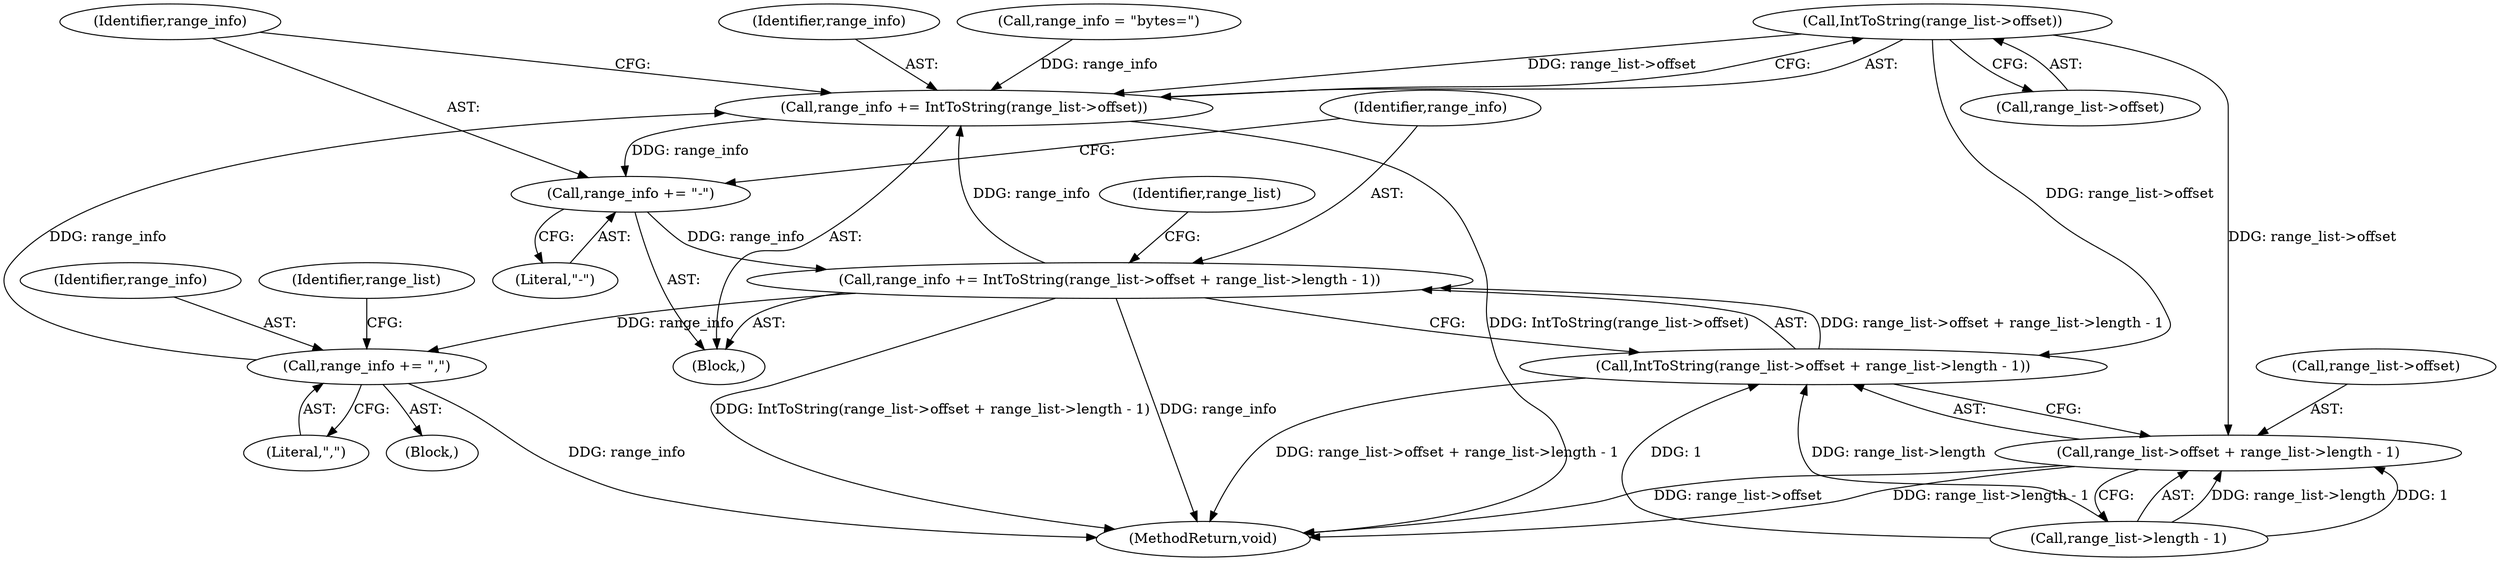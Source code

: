 digraph "0_Chrome_ea3d1d84be3d6f97bf50e76511c9e26af6895533_31@pointer" {
"1000113" [label="(Call,IntToString(range_list->offset))"];
"1000111" [label="(Call,range_info += IntToString(range_list->offset))"];
"1000117" [label="(Call,range_info += \"-\")"];
"1000120" [label="(Call,range_info += IntToString(range_list->offset + range_list->length - 1))"];
"1000140" [label="(Call,range_info += \",\")"];
"1000122" [label="(Call,IntToString(range_list->offset + range_list->length - 1))"];
"1000123" [label="(Call,range_list->offset + range_list->length - 1)"];
"1000109" [label="(Identifier,range_list)"];
"1000120" [label="(Call,range_info += IntToString(range_list->offset + range_list->length - 1))"];
"1000142" [label="(Literal,\",\")"];
"1000127" [label="(Call,range_list->length - 1)"];
"1000191" [label="(MethodReturn,void)"];
"1000123" [label="(Call,range_list->offset + range_list->length - 1)"];
"1000105" [label="(Call,range_info = \"bytes=\")"];
"1000111" [label="(Call,range_info += IntToString(range_list->offset))"];
"1000133" [label="(Identifier,range_list)"];
"1000139" [label="(Block,)"];
"1000112" [label="(Identifier,range_info)"];
"1000119" [label="(Literal,\"-\")"];
"1000124" [label="(Call,range_list->offset)"];
"1000110" [label="(Block,)"];
"1000113" [label="(Call,IntToString(range_list->offset))"];
"1000117" [label="(Call,range_info += \"-\")"];
"1000122" [label="(Call,IntToString(range_list->offset + range_list->length - 1))"];
"1000140" [label="(Call,range_info += \",\")"];
"1000121" [label="(Identifier,range_info)"];
"1000141" [label="(Identifier,range_info)"];
"1000114" [label="(Call,range_list->offset)"];
"1000118" [label="(Identifier,range_info)"];
"1000113" -> "1000111"  [label="AST: "];
"1000113" -> "1000114"  [label="CFG: "];
"1000114" -> "1000113"  [label="AST: "];
"1000111" -> "1000113"  [label="CFG: "];
"1000113" -> "1000111"  [label="DDG: range_list->offset"];
"1000113" -> "1000122"  [label="DDG: range_list->offset"];
"1000113" -> "1000123"  [label="DDG: range_list->offset"];
"1000111" -> "1000110"  [label="AST: "];
"1000112" -> "1000111"  [label="AST: "];
"1000118" -> "1000111"  [label="CFG: "];
"1000111" -> "1000191"  [label="DDG: IntToString(range_list->offset)"];
"1000140" -> "1000111"  [label="DDG: range_info"];
"1000120" -> "1000111"  [label="DDG: range_info"];
"1000105" -> "1000111"  [label="DDG: range_info"];
"1000111" -> "1000117"  [label="DDG: range_info"];
"1000117" -> "1000110"  [label="AST: "];
"1000117" -> "1000119"  [label="CFG: "];
"1000118" -> "1000117"  [label="AST: "];
"1000119" -> "1000117"  [label="AST: "];
"1000121" -> "1000117"  [label="CFG: "];
"1000117" -> "1000120"  [label="DDG: range_info"];
"1000120" -> "1000110"  [label="AST: "];
"1000120" -> "1000122"  [label="CFG: "];
"1000121" -> "1000120"  [label="AST: "];
"1000122" -> "1000120"  [label="AST: "];
"1000133" -> "1000120"  [label="CFG: "];
"1000120" -> "1000191"  [label="DDG: range_info"];
"1000120" -> "1000191"  [label="DDG: IntToString(range_list->offset + range_list->length - 1)"];
"1000122" -> "1000120"  [label="DDG: range_list->offset + range_list->length - 1"];
"1000120" -> "1000140"  [label="DDG: range_info"];
"1000140" -> "1000139"  [label="AST: "];
"1000140" -> "1000142"  [label="CFG: "];
"1000141" -> "1000140"  [label="AST: "];
"1000142" -> "1000140"  [label="AST: "];
"1000109" -> "1000140"  [label="CFG: "];
"1000140" -> "1000191"  [label="DDG: range_info"];
"1000122" -> "1000123"  [label="CFG: "];
"1000123" -> "1000122"  [label="AST: "];
"1000122" -> "1000191"  [label="DDG: range_list->offset + range_list->length - 1"];
"1000127" -> "1000122"  [label="DDG: range_list->length"];
"1000127" -> "1000122"  [label="DDG: 1"];
"1000123" -> "1000127"  [label="CFG: "];
"1000124" -> "1000123"  [label="AST: "];
"1000127" -> "1000123"  [label="AST: "];
"1000123" -> "1000191"  [label="DDG: range_list->offset"];
"1000123" -> "1000191"  [label="DDG: range_list->length - 1"];
"1000127" -> "1000123"  [label="DDG: range_list->length"];
"1000127" -> "1000123"  [label="DDG: 1"];
}
